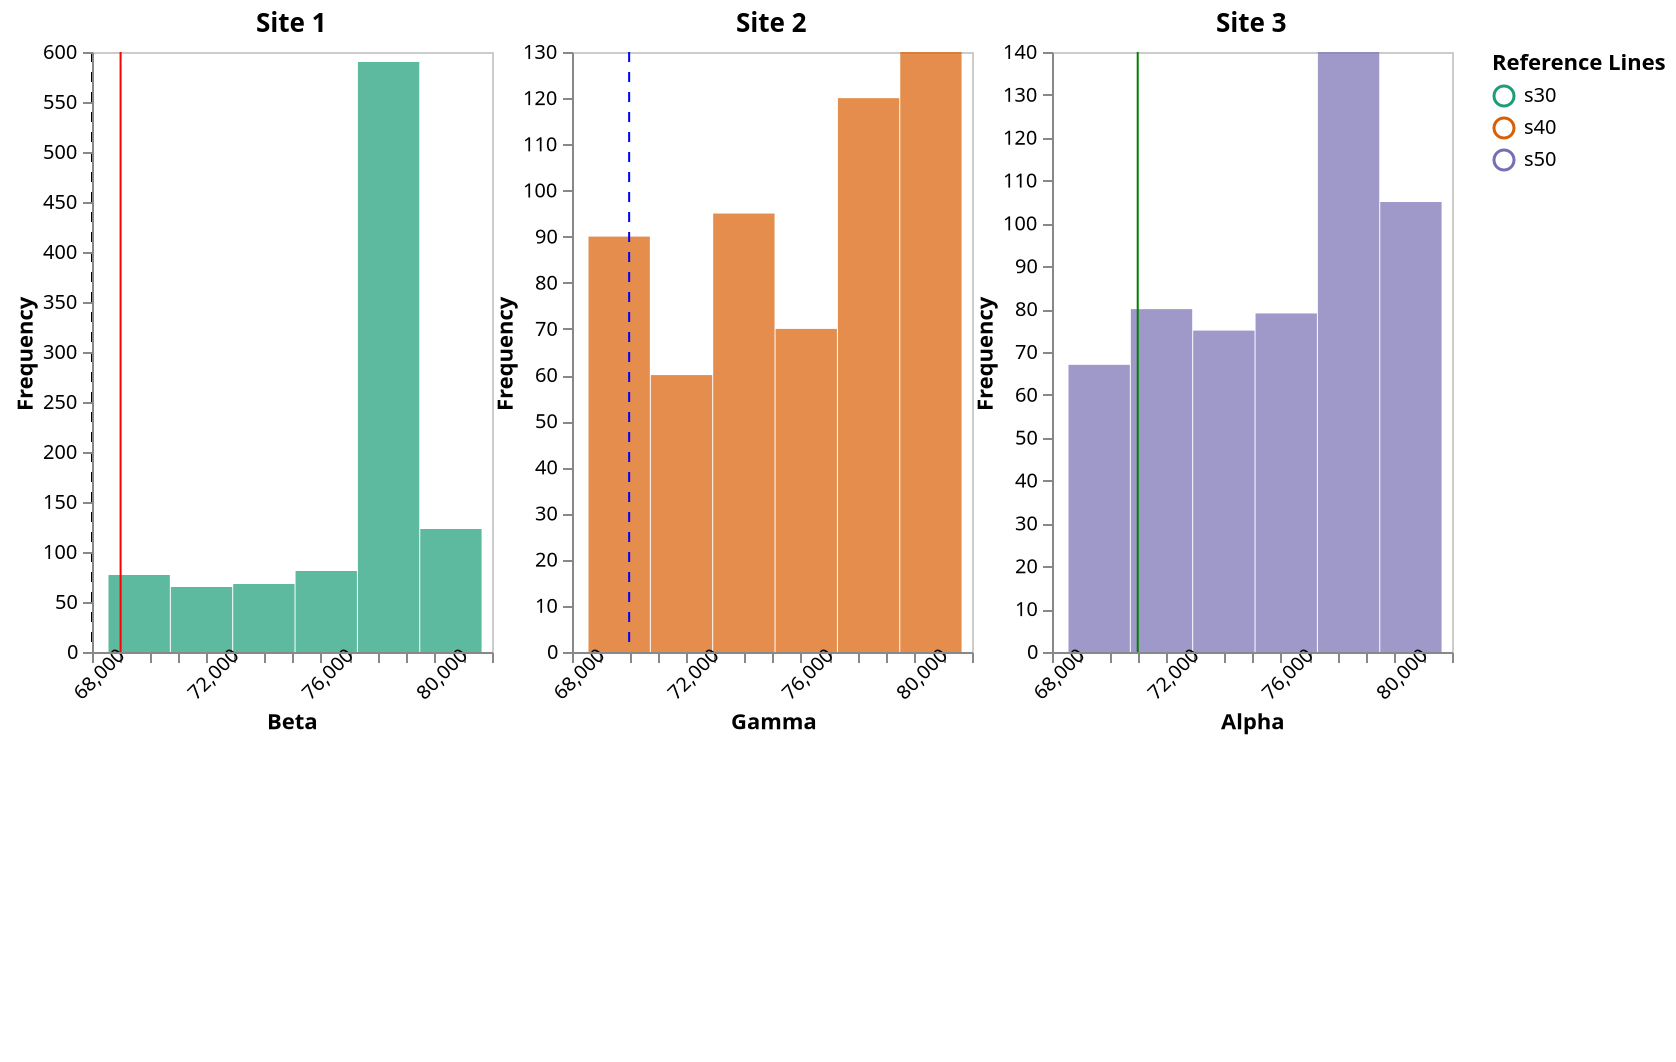 {
  "$schema": "https://vega.github.io/schema/vega/v5.json",
  "description": "A small multiples view of histograms for visualizing univariate distributions using static bins.",
  "height": 500,
  "padding": 5,
  "signals": [
    {"name": "offset", "value": 40},
    {"name": "cellHeight", "value": 300},
    {"name": "cellWidth", "value": 200},
    {"name": "width", "update": "3 * (offset + cellWidth)"},
    {"name": "totalHeight", "update": "cellHeight * 1.2"},
    {
      "name": "axisLabels",
      "value": {
        "Site 1": {"xaxis": "Beta", "yaxis": "Frequency"},
        "Site 2": {"xaxis": "Gamma", "yaxis": "Frequency"},
        "Site 3": {"xaxis": "Alpha", "yaxis": "Frequency"}
      }
    },
    {
      "name": "yref",
      "value": {
        "Site 1": [
          {"number": 68000, "name": "line1", "color": "black", "type": "dashed"},
          {"number": 69000, "name": "line2", "color": "red", "type": "solid"}
        ],
        "Site 2": [
          {"number": 70000, "name": "line1", "color": "blue", "type": "dashed"}
        ],
        "Site 3": [
          {"number": 71000, "name": "line1", "color": "green", "type": "solid"}
        ]
      }
    }
  ],
  "data": [
    {
      "name": "binned",
      "values": [
        {"bin0": 68577.46875, "bin1": 70759.6796875, "count": 77, "label": "s30", "site": "Site 1"},
        {"bin0": 70759.6796875, "bin1": 72941.890625, "count": 65, "label": "s30", "site": "Site 1"},
        {"bin0": 72941.890625, "bin1": 75124.1015625, "count": 68, "label": "s30", "site": "Site 1"},
        {"bin0": 75124.1015625, "bin1": 77306.3125, "count": 81, "label": "s30", "site": "Site 1"},
        {"bin0": 77306.3125, "bin1": 79488.5234375, "count": 590, "label": "s30", "site": "Site 1"},
        {"bin0": 79488.5234375, "bin1": 81670.734375, "count": 123, "label": "s30", "site": "Site 1"},
        {"bin0": 68577.46875, "bin1": 70759.6796875, "count": 90, "label": "s40", "site": "Site 2"},
        {"bin0": 70759.6796875, "bin1": 72941.890625, "count": 60, "label": "s40", "site": "Site 2"},
        {"bin0": 72941.890625, "bin1": 75124.1015625, "count": 95, "label": "s40", "site": "Site 2"},
        {"bin0": 75124.1015625, "bin1": 77306.3125, "count": 70, "label": "s40", "site": "Site 2"},
        {"bin0": 77306.3125, "bin1": 79488.5234375, "count": 120, "label": "s40", "site": "Site 2"},
        {"bin0": 79488.5234375, "bin1": 81670.734375, "count": 130, "label": "s40", "site": "Site 2"},
        {"bin0": 68577.46875, "bin1": 70759.6796875, "count": 67, "label": "s50", "site": "Site 3"},
        {"bin0": 70759.6796875, "bin1": 72941.890625, "count": 80, "label": "s50", "site": "Site 3"},
        {"bin0": 72941.890625, "bin1": 75124.1015625, "count": 75, "label": "s50", "site": "Site 3"},
        {"bin0": 75124.1015625, "bin1": 77306.3125, "count": 79, "label": "s50", "site": "Site 3"},
        {"bin0": 77306.3125, "bin1": 79488.5234375, "count": 140, "label": "s50", "site": "Site 3"},
        {"bin0": 79488.5234375, "bin1": 81670.734375, "count": 105, "label": "s50", "site": "Site 3"}
      ]
    },
    {
      "name": "maxCounts",
      "source": "binned",
      "transform": [
        {
          "type": "aggregate",
          "groupby": ["site"],
          "fields": ["count"],
          "ops": ["max"],
          "as": ["maxCount"]
        }
      ]
    },
    {
      "name": "binRanges",
      "source": "binned",
      "transform": [
        {
          "type": "aggregate",
          "groupby": ["site"],
          "fields": ["bin0", "bin1"],
          "ops": ["min", "max"],
          "as": ["minBin", "maxBin"]
        }
      ]
    },
    {
      "name": "yrefData",
      "values": [
        {"site": "Site 1", "number": 68000, "name": "line1", "color": "black", "type": "dashed"},
        {"site": "Site 1", "number": 69000, "name": "line2", "color": "red", "type": "solid"},
        {"site": "Site 2", "number": 70000, "name": "line1", "color": "blue", "type": "dashed"},
        {"site": "Site 3", "number": 71000, "name": "line1", "color": "green", "type": "solid"}
      ]
    }
  ],
  "scales": [
    {
      "name": "gscale",
      "type": "band",
      "range": [0, {"signal": "width"}],
      "round": true,
      "domain": {"data": "binned", "field": "site"}
    },
    {
      "name": "color",
      "type": "ordinal",
      "domain": {"data": "binned", "field": "label"},
      "range": {"scheme": "dark2"}
    },
    {
      "name": "lineStyle",
      "type": "ordinal",
      "domain": ["dashed", "solid"],
      "range": [[5, 5], []]
    }
  ],
  "legends": [
    {
      "stroke": "color",
      "strokeDash": "lineStyle",
      "orient": "right",
      "title": "Reference Lines",
      "encode": {
        "symbols": {
          "enter": {
            "stroke": {"field": "color"},
            "strokeDash": {"field": "type"}
          }
        },
        "labels": {
          "enter": {
            "text": {"field": "name"}
          }
        }
      }
    }
  ],
  "marks": [
    {
      "name": "siteGroups",
      "type": "group",
      "from": {
        "facet": {
          "data": "binned",
          "name": "facetedData",
          "groupby": "site"
        }
      },
      "encode": {
        "enter": {
          "x": {"scale": "gscale", "field": "site", "offset": {"signal": "offset"}},
          "width": {"signal": "cellWidth"},
          "height": {"signal": "cellHeight"},
          "stroke": {"value": "#ccc"}
        }
      },
      "data": [
        {
          "name": "xScaleData",
          "source": "binRanges",
          "transform": [
            {
              "type": "filter",
              "expr": "datum.site === parent.site"
            }
          ]
        },
        {
          "name": "yScaleData",
          "source": "maxCounts",
          "transform": [
            {
              "type": "filter",
              "expr": "datum.site === parent.site"
            }
          ]
        },
        {
          "name": "filteredYrefData",
          "source": "yrefData",
          "transform": [
            {
              "type": "filter",
              "expr": "datum.site === parent.site"
            }
          ]
        }
      ],
      "scales": [
        {
          "name": "xscale",
          "type": "linear",
          "range": [0, {"signal": "cellWidth"}],
          "domain": {"data": "xScaleData", "fields": ["minBin", "maxBin"]},
          "zero": false,
          "nice": true
        },
        {
          "name": "yscale",
          "type": "linear",
          "range": [{"signal": "cellHeight"}, 0],
          "domain": {"data": "yScaleData", "field": "maxCount"},
          "zero": true,
          "nice": true
        }
      ],
      "axes": [
        {
          "orient": "bottom",
          "scale": "xscale",
          "zindex": 1,
          "labelOverlap": "parity",
          "labelSeparation": 10,
          "labelAngle": -45,
          "title": {"signal": "axisLabels[parent.site].xaxis"}
        },
        {
          "orient": "left",
          "scale": "yscale",
          "zindex": 1,
          "title": {"signal": "axisLabels[parent.site].yaxis"}
        }
      ],
      "marks": [
        {
          "name": "bins",
          "type": "rect",
          "from": {"data": "facetedData"},
          "encode": {
            "enter": {
              "fill": {"scale": "color", "field": "label"},
              "opacity": {"value": 0.7}
            },
            "update": {
              "x": {"scale": "xscale", "field": "bin0"},
              "x2": {"scale": "xscale", "field": "bin1", "offset": -0.5},
              "y": {"scale": "yscale", "field": "count"},
              "y2": {"scale": "yscale", "value": 0},
              "tooltip": {"signal": "{ 'Count': datum.count }"}
            },
            "hover": {
              "fill": {"value": "firebrick"}
            }
          }
        },
        {
          "type": "text",
          "encode": {
            "enter": {
              "x": {"signal": "cellWidth / 2"},
              "y": {"signal": "-10"},
              "align": {"value": "center"},
              "fontSize": {"value": 13},
              "text": {"signal": "parent.site"},
              "fontWeight": {"value": "bold"}
            }
          }
        },
        {
          "name": "refLines",
          "type": "rule",
          "from": {"data": "filteredYrefData"},
          "encode": {
            "enter": {
              "x": {"scale": "xscale", "field": "number"},
              "y": {"value": 0},
              "y2": {"signal": "cellHeight"},
              "stroke": {"field": "color"},
              "strokeDash": {"scale": "lineStyle", "field": "type"},
              "tooltip": {"signal": "{ 'Value': datum.name }"}
            }
          }
        }
      ]
    }
  ]
}
